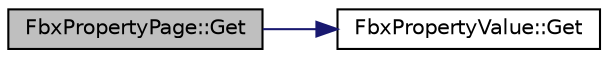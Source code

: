 digraph "FbxPropertyPage::Get"
{
  edge [fontname="Helvetica",fontsize="10",labelfontname="Helvetica",labelfontsize="10"];
  node [fontname="Helvetica",fontsize="10",shape=record];
  rankdir="LR";
  Node112 [label="FbxPropertyPage::Get",height=0.2,width=0.4,color="black", fillcolor="grey75", style="filled", fontcolor="black"];
  Node112 -> Node113 [color="midnightblue",fontsize="10",style="solid",fontname="Helvetica"];
  Node113 [label="FbxPropertyValue::Get",height=0.2,width=0.4,color="black", fillcolor="white", style="filled",URL="$class_fbx_property_value.html#a3951cea8dd99842374a73df752825d76"];
}
